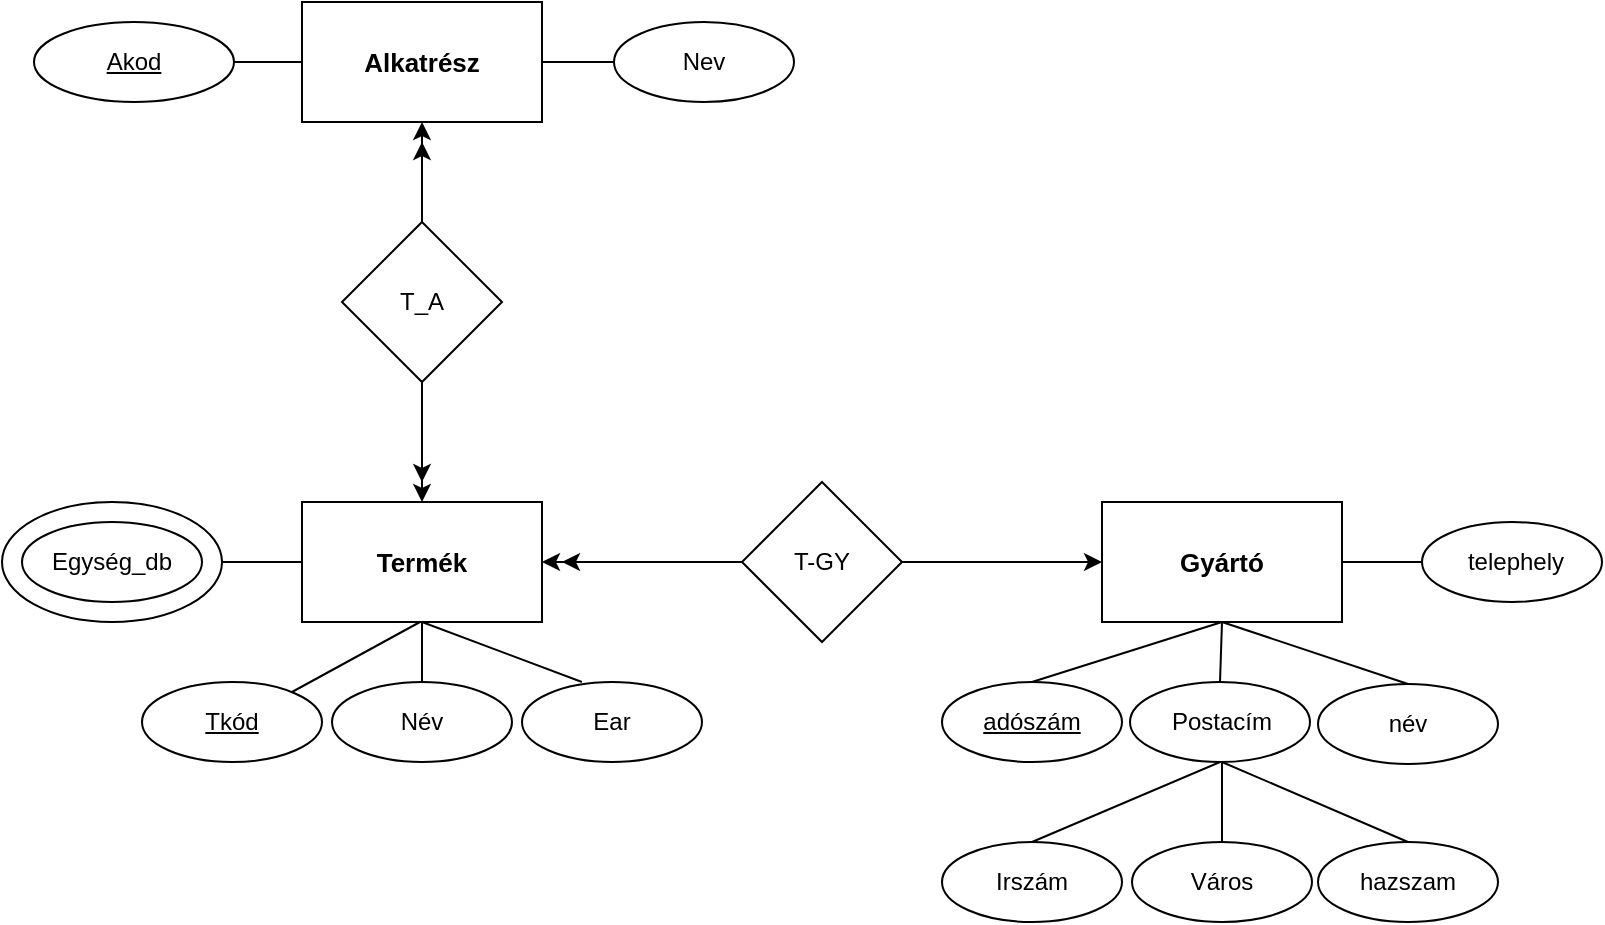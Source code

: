 <mxfile version="26.2.3">
  <diagram name="1 oldal" id="ELjD8MmCFwN_oeMSDfuy">
    <mxGraphModel grid="1" page="1" gridSize="10" guides="1" tooltips="1" connect="1" arrows="1" fold="1" pageScale="1" pageWidth="827" pageHeight="1169" math="0" shadow="0">
      <root>
        <mxCell id="0" />
        <mxCell id="1" parent="0" />
        <mxCell id="0LEx8coa6d5uUNperBAj-37" value="" style="ellipse;whiteSpace=wrap;html=1;" vertex="1" parent="1">
          <mxGeometry x="14" y="320" width="110" height="60" as="geometry" />
        </mxCell>
        <mxCell id="CgMMiQ2hONGqeUQDv3Pb-1" value="" style="rounded=0;whiteSpace=wrap;html=1;" vertex="1" parent="1">
          <mxGeometry x="164" y="320" width="120" height="60" as="geometry" />
        </mxCell>
        <mxCell id="CgMMiQ2hONGqeUQDv3Pb-2" value="" style="rounded=0;whiteSpace=wrap;html=1;" vertex="1" parent="1">
          <mxGeometry x="564" y="320" width="120" height="60" as="geometry" />
        </mxCell>
        <mxCell id="CgMMiQ2hONGqeUQDv3Pb-4" value="" style="edgeStyle=orthogonalEdgeStyle;rounded=0;orthogonalLoop=1;jettySize=auto;html=1;" edge="1" parent="1" source="CgMMiQ2hONGqeUQDv3Pb-3" target="CgMMiQ2hONGqeUQDv3Pb-2">
          <mxGeometry relative="1" as="geometry" />
        </mxCell>
        <mxCell id="CgMMiQ2hONGqeUQDv3Pb-5" value="" style="edgeStyle=orthogonalEdgeStyle;rounded=0;orthogonalLoop=1;jettySize=auto;html=1;" edge="1" parent="1" source="CgMMiQ2hONGqeUQDv3Pb-3" target="CgMMiQ2hONGqeUQDv3Pb-1">
          <mxGeometry relative="1" as="geometry" />
        </mxCell>
        <mxCell id="CgMMiQ2hONGqeUQDv3Pb-3" value="" style="rhombus;whiteSpace=wrap;html=1;" vertex="1" parent="1">
          <mxGeometry x="384" y="310" width="80" height="80" as="geometry" />
        </mxCell>
        <mxCell id="CgMMiQ2hONGqeUQDv3Pb-6" value="" style="ellipse;whiteSpace=wrap;html=1;" vertex="1" parent="1">
          <mxGeometry x="84" y="410" width="90" height="40" as="geometry" />
        </mxCell>
        <mxCell id="CgMMiQ2hONGqeUQDv3Pb-7" value="" style="ellipse;whiteSpace=wrap;html=1;" vertex="1" parent="1">
          <mxGeometry x="179" y="410" width="90" height="40" as="geometry" />
        </mxCell>
        <mxCell id="CgMMiQ2hONGqeUQDv3Pb-8" value="" style="ellipse;whiteSpace=wrap;html=1;" vertex="1" parent="1">
          <mxGeometry x="274" y="410" width="90" height="40" as="geometry" />
        </mxCell>
        <mxCell id="CgMMiQ2hONGqeUQDv3Pb-10" value="" style="endArrow=none;html=1;rounded=0;" edge="1" parent="1" target="CgMMiQ2hONGqeUQDv3Pb-6">
          <mxGeometry width="50" height="50" relative="1" as="geometry">
            <mxPoint x="174" y="430" as="sourcePoint" />
            <mxPoint x="224" y="380" as="targetPoint" />
          </mxGeometry>
        </mxCell>
        <mxCell id="CgMMiQ2hONGqeUQDv3Pb-12" value="T-GY" style="text;html=1;align=center;verticalAlign=middle;whiteSpace=wrap;rounded=0;" vertex="1" parent="1">
          <mxGeometry x="394" y="335" width="60" height="30" as="geometry" />
        </mxCell>
        <mxCell id="CgMMiQ2hONGqeUQDv3Pb-13" value="&lt;b&gt;&lt;font style=&quot;font-size: 13px;&quot;&gt;Termék&lt;/font&gt;&lt;/b&gt;" style="text;html=1;align=center;verticalAlign=middle;whiteSpace=wrap;rounded=0;" vertex="1" parent="1">
          <mxGeometry x="194" y="335" width="60" height="30" as="geometry" />
        </mxCell>
        <mxCell id="CgMMiQ2hONGqeUQDv3Pb-14" value="&lt;b&gt;&lt;font style=&quot;font-size: 13px;&quot;&gt;Gyártó&lt;/font&gt;&lt;/b&gt;" style="text;html=1;align=center;verticalAlign=middle;whiteSpace=wrap;rounded=0;" vertex="1" parent="1">
          <mxGeometry x="594" y="335" width="60" height="30" as="geometry" />
        </mxCell>
        <mxCell id="CgMMiQ2hONGqeUQDv3Pb-15" value="&lt;u&gt;Tkód&lt;/u&gt;" style="text;html=1;align=center;verticalAlign=middle;whiteSpace=wrap;rounded=0;" vertex="1" parent="1">
          <mxGeometry x="99" y="415" width="60" height="30" as="geometry" />
        </mxCell>
        <mxCell id="CgMMiQ2hONGqeUQDv3Pb-16" value="Név" style="text;html=1;align=center;verticalAlign=middle;whiteSpace=wrap;rounded=0;" vertex="1" parent="1">
          <mxGeometry x="194" y="415" width="60" height="30" as="geometry" />
        </mxCell>
        <mxCell id="CgMMiQ2hONGqeUQDv3Pb-17" value="Ear" style="text;html=1;align=center;verticalAlign=middle;whiteSpace=wrap;rounded=0;" vertex="1" parent="1">
          <mxGeometry x="289" y="415" width="60" height="30" as="geometry" />
        </mxCell>
        <mxCell id="0LEx8coa6d5uUNperBAj-1" value="" style="ellipse;whiteSpace=wrap;html=1;" vertex="1" parent="1">
          <mxGeometry x="672" y="411" width="90" height="40" as="geometry" />
        </mxCell>
        <mxCell id="0LEx8coa6d5uUNperBAj-2" value="" style="ellipse;whiteSpace=wrap;html=1;" vertex="1" parent="1">
          <mxGeometry x="724" y="330" width="90" height="40" as="geometry" />
        </mxCell>
        <mxCell id="0LEx8coa6d5uUNperBAj-3" value="" style="ellipse;whiteSpace=wrap;html=1;" vertex="1" parent="1">
          <mxGeometry x="484" y="410" width="90" height="40" as="geometry" />
        </mxCell>
        <mxCell id="0LEx8coa6d5uUNperBAj-4" value="&lt;u&gt;adószám&lt;/u&gt;" style="text;html=1;align=center;verticalAlign=middle;whiteSpace=wrap;rounded=0;" vertex="1" parent="1">
          <mxGeometry x="499" y="415" width="60" height="30" as="geometry" />
        </mxCell>
        <mxCell id="0LEx8coa6d5uUNperBAj-5" value="név" style="text;html=1;align=center;verticalAlign=middle;whiteSpace=wrap;rounded=0;" vertex="1" parent="1">
          <mxGeometry x="687" y="416" width="60" height="30" as="geometry" />
        </mxCell>
        <mxCell id="0LEx8coa6d5uUNperBAj-6" value="telephely" style="text;html=1;align=center;verticalAlign=middle;whiteSpace=wrap;rounded=0;" vertex="1" parent="1">
          <mxGeometry x="741" y="335" width="60" height="30" as="geometry" />
        </mxCell>
        <mxCell id="0LEx8coa6d5uUNperBAj-9" value="" style="endArrow=none;html=1;rounded=0;exitX=1;exitY=0;exitDx=0;exitDy=0;" edge="1" parent="1" source="CgMMiQ2hONGqeUQDv3Pb-15">
          <mxGeometry relative="1" as="geometry">
            <mxPoint x="158" y="410" as="sourcePoint" />
            <mxPoint x="223" y="380" as="targetPoint" />
          </mxGeometry>
        </mxCell>
        <mxCell id="0LEx8coa6d5uUNperBAj-10" value="" style="endArrow=none;html=1;rounded=0;exitX=0.5;exitY=1;exitDx=0;exitDy=0;entryX=0.333;entryY=0;entryDx=0;entryDy=0;entryPerimeter=0;" edge="1" parent="1" source="CgMMiQ2hONGqeUQDv3Pb-1" target="CgMMiQ2hONGqeUQDv3Pb-8">
          <mxGeometry relative="1" as="geometry">
            <mxPoint x="224" y="400" as="sourcePoint" />
            <mxPoint x="314" y="400" as="targetPoint" />
          </mxGeometry>
        </mxCell>
        <mxCell id="0LEx8coa6d5uUNperBAj-11" value="" style="endArrow=none;html=1;rounded=0;exitX=0.5;exitY=1;exitDx=0;exitDy=0;entryX=0.5;entryY=0;entryDx=0;entryDy=0;" edge="1" parent="1" source="CgMMiQ2hONGqeUQDv3Pb-1" target="CgMMiQ2hONGqeUQDv3Pb-7">
          <mxGeometry relative="1" as="geometry">
            <mxPoint x="314" y="440" as="sourcePoint" />
            <mxPoint x="474" y="440" as="targetPoint" />
          </mxGeometry>
        </mxCell>
        <mxCell id="0LEx8coa6d5uUNperBAj-12" value="" style="endArrow=none;html=1;rounded=0;entryX=0.5;entryY=1;entryDx=0;entryDy=0;exitX=0.5;exitY=0;exitDx=0;exitDy=0;" edge="1" parent="1" source="0LEx8coa6d5uUNperBAj-3" target="CgMMiQ2hONGqeUQDv3Pb-2">
          <mxGeometry relative="1" as="geometry">
            <mxPoint x="314" y="440" as="sourcePoint" />
            <mxPoint x="474" y="440" as="targetPoint" />
          </mxGeometry>
        </mxCell>
        <mxCell id="0LEx8coa6d5uUNperBAj-15" value="" style="ellipse;whiteSpace=wrap;html=1;" vertex="1" parent="1">
          <mxGeometry x="578" y="410" width="90" height="40" as="geometry" />
        </mxCell>
        <mxCell id="0LEx8coa6d5uUNperBAj-16" value="" style="ellipse;whiteSpace=wrap;html=1;" vertex="1" parent="1">
          <mxGeometry x="579" y="490" width="90" height="40" as="geometry" />
        </mxCell>
        <mxCell id="0LEx8coa6d5uUNperBAj-17" value="" style="ellipse;whiteSpace=wrap;html=1;" vertex="1" parent="1">
          <mxGeometry x="484" y="490" width="90" height="40" as="geometry" />
        </mxCell>
        <mxCell id="0LEx8coa6d5uUNperBAj-18" value="" style="endArrow=none;html=1;rounded=0;entryX=0.5;entryY=1;entryDx=0;entryDy=0;exitX=0.5;exitY=0;exitDx=0;exitDy=0;" edge="1" parent="1" source="0LEx8coa6d5uUNperBAj-15" target="CgMMiQ2hONGqeUQDv3Pb-2">
          <mxGeometry width="50" height="50" relative="1" as="geometry">
            <mxPoint x="374" y="460" as="sourcePoint" />
            <mxPoint x="424" y="410" as="targetPoint" />
          </mxGeometry>
        </mxCell>
        <mxCell id="0LEx8coa6d5uUNperBAj-19" value="Postacím" style="text;html=1;align=center;verticalAlign=middle;whiteSpace=wrap;rounded=0;" vertex="1" parent="1">
          <mxGeometry x="594" y="415" width="60" height="30" as="geometry" />
        </mxCell>
        <mxCell id="0LEx8coa6d5uUNperBAj-20" value="" style="endArrow=classic;html=1;rounded=0;exitX=0;exitY=0.5;exitDx=0;exitDy=0;" edge="1" parent="1" source="CgMMiQ2hONGqeUQDv3Pb-3">
          <mxGeometry width="50" height="50" relative="1" as="geometry">
            <mxPoint x="374" y="460" as="sourcePoint" />
            <mxPoint x="294" y="350" as="targetPoint" />
          </mxGeometry>
        </mxCell>
        <mxCell id="0LEx8coa6d5uUNperBAj-21" value="" style="ellipse;whiteSpace=wrap;html=1;" vertex="1" parent="1">
          <mxGeometry x="672" y="490" width="90" height="40" as="geometry" />
        </mxCell>
        <mxCell id="0LEx8coa6d5uUNperBAj-22" value="" style="endArrow=none;html=1;rounded=0;entryX=0.5;entryY=1;entryDx=0;entryDy=0;exitX=0.5;exitY=0;exitDx=0;exitDy=0;" edge="1" parent="1" source="0LEx8coa6d5uUNperBAj-17" target="0LEx8coa6d5uUNperBAj-15">
          <mxGeometry width="50" height="50" relative="1" as="geometry">
            <mxPoint x="374" y="460" as="sourcePoint" />
            <mxPoint x="424" y="410" as="targetPoint" />
          </mxGeometry>
        </mxCell>
        <mxCell id="0LEx8coa6d5uUNperBAj-23" value="" style="endArrow=none;html=1;rounded=0;exitX=0.5;exitY=0;exitDx=0;exitDy=0;" edge="1" parent="1" source="0LEx8coa6d5uUNperBAj-16">
          <mxGeometry width="50" height="50" relative="1" as="geometry">
            <mxPoint x="539" y="500" as="sourcePoint" />
            <mxPoint x="624" y="450" as="targetPoint" />
          </mxGeometry>
        </mxCell>
        <mxCell id="0LEx8coa6d5uUNperBAj-24" value="" style="endArrow=none;html=1;rounded=0;exitX=0.5;exitY=0;exitDx=0;exitDy=0;" edge="1" parent="1" source="0LEx8coa6d5uUNperBAj-21">
          <mxGeometry width="50" height="50" relative="1" as="geometry">
            <mxPoint x="549" y="510" as="sourcePoint" />
            <mxPoint x="624" y="450" as="targetPoint" />
          </mxGeometry>
        </mxCell>
        <mxCell id="0LEx8coa6d5uUNperBAj-25" value="" style="endArrow=none;html=1;rounded=0;entryX=0.5;entryY=1;entryDx=0;entryDy=0;exitX=0.5;exitY=0;exitDx=0;exitDy=0;" edge="1" parent="1" source="0LEx8coa6d5uUNperBAj-1" target="CgMMiQ2hONGqeUQDv3Pb-2">
          <mxGeometry width="50" height="50" relative="1" as="geometry">
            <mxPoint x="559" y="520" as="sourcePoint" />
            <mxPoint x="653" y="480" as="targetPoint" />
          </mxGeometry>
        </mxCell>
        <mxCell id="0LEx8coa6d5uUNperBAj-26" value="hazszam" style="text;html=1;align=center;verticalAlign=middle;whiteSpace=wrap;rounded=0;" vertex="1" parent="1">
          <mxGeometry x="687" y="495" width="60" height="30" as="geometry" />
        </mxCell>
        <mxCell id="0LEx8coa6d5uUNperBAj-27" value="Város" style="text;html=1;align=center;verticalAlign=middle;whiteSpace=wrap;rounded=0;" vertex="1" parent="1">
          <mxGeometry x="594" y="495" width="60" height="30" as="geometry" />
        </mxCell>
        <mxCell id="0LEx8coa6d5uUNperBAj-28" value="Irszám" style="text;html=1;align=center;verticalAlign=middle;whiteSpace=wrap;rounded=0;" vertex="1" parent="1">
          <mxGeometry x="499" y="495" width="60" height="30" as="geometry" />
        </mxCell>
        <mxCell id="0LEx8coa6d5uUNperBAj-29" value="" style="endArrow=none;html=1;rounded=0;entryX=1;entryY=0.5;entryDx=0;entryDy=0;exitX=0;exitY=0.5;exitDx=0;exitDy=0;" edge="1" parent="1" source="0LEx8coa6d5uUNperBAj-2" target="CgMMiQ2hONGqeUQDv3Pb-2">
          <mxGeometry width="50" height="50" relative="1" as="geometry">
            <mxPoint x="374" y="460" as="sourcePoint" />
            <mxPoint x="424" y="410" as="targetPoint" />
          </mxGeometry>
        </mxCell>
        <mxCell id="0LEx8coa6d5uUNperBAj-30" value="" style="rhombus;whiteSpace=wrap;html=1;" vertex="1" parent="1">
          <mxGeometry x="184" y="180" width="80" height="80" as="geometry" />
        </mxCell>
        <mxCell id="0LEx8coa6d5uUNperBAj-31" value="T_A" style="text;html=1;align=center;verticalAlign=middle;whiteSpace=wrap;rounded=0;" vertex="1" parent="1">
          <mxGeometry x="194" y="205" width="60" height="30" as="geometry" />
        </mxCell>
        <mxCell id="0LEx8coa6d5uUNperBAj-32" value="" style="endArrow=classic;html=1;rounded=0;exitX=0.5;exitY=1;exitDx=0;exitDy=0;entryX=0.5;entryY=0;entryDx=0;entryDy=0;" edge="1" parent="1" source="0LEx8coa6d5uUNperBAj-30" target="CgMMiQ2hONGqeUQDv3Pb-1">
          <mxGeometry width="50" height="50" relative="1" as="geometry">
            <mxPoint x="374" y="410" as="sourcePoint" />
            <mxPoint x="424" y="360" as="targetPoint" />
          </mxGeometry>
        </mxCell>
        <mxCell id="0LEx8coa6d5uUNperBAj-33" value="" style="endArrow=classic;html=1;rounded=0;exitX=0.5;exitY=1;exitDx=0;exitDy=0;" edge="1" parent="1" source="0LEx8coa6d5uUNperBAj-30">
          <mxGeometry width="50" height="50" relative="1" as="geometry">
            <mxPoint x="374" y="410" as="sourcePoint" />
            <mxPoint x="224" y="310" as="targetPoint" />
          </mxGeometry>
        </mxCell>
        <mxCell id="0LEx8coa6d5uUNperBAj-35" value="" style="ellipse;whiteSpace=wrap;html=1;" vertex="1" parent="1">
          <mxGeometry x="24" y="330" width="90" height="40" as="geometry" />
        </mxCell>
        <mxCell id="0LEx8coa6d5uUNperBAj-36" value="" style="endArrow=none;html=1;rounded=0;exitX=1;exitY=0.5;exitDx=0;exitDy=0;entryX=0;entryY=0.5;entryDx=0;entryDy=0;" edge="1" parent="1" source="0LEx8coa6d5uUNperBAj-37" target="CgMMiQ2hONGqeUQDv3Pb-1">
          <mxGeometry width="50" height="50" relative="1" as="geometry">
            <mxPoint x="374" y="410" as="sourcePoint" />
            <mxPoint x="424" y="360" as="targetPoint" />
          </mxGeometry>
        </mxCell>
        <mxCell id="0LEx8coa6d5uUNperBAj-39" value="Egység_db" style="text;html=1;align=center;verticalAlign=middle;whiteSpace=wrap;rounded=0;" vertex="1" parent="1">
          <mxGeometry x="39" y="335" width="60" height="30" as="geometry" />
        </mxCell>
        <mxCell id="0LEx8coa6d5uUNperBAj-40" value="" style="rounded=0;whiteSpace=wrap;html=1;" vertex="1" parent="1">
          <mxGeometry x="164" y="70" width="120" height="60" as="geometry" />
        </mxCell>
        <mxCell id="0LEx8coa6d5uUNperBAj-41" value="" style="endArrow=classic;html=1;rounded=0;exitX=0.5;exitY=0;exitDx=0;exitDy=0;entryX=0.5;entryY=1;entryDx=0;entryDy=0;" edge="1" parent="1" source="0LEx8coa6d5uUNperBAj-30" target="0LEx8coa6d5uUNperBAj-40">
          <mxGeometry width="50" height="50" relative="1" as="geometry">
            <mxPoint x="410" y="270" as="sourcePoint" />
            <mxPoint x="460" y="220" as="targetPoint" />
          </mxGeometry>
        </mxCell>
        <mxCell id="0LEx8coa6d5uUNperBAj-42" value="" style="endArrow=classic;html=1;rounded=0;exitX=0.5;exitY=0;exitDx=0;exitDy=0;" edge="1" parent="1" source="0LEx8coa6d5uUNperBAj-30">
          <mxGeometry width="50" height="50" relative="1" as="geometry">
            <mxPoint x="217" y="180" as="sourcePoint" />
            <mxPoint x="224" y="140" as="targetPoint" />
          </mxGeometry>
        </mxCell>
        <mxCell id="0LEx8coa6d5uUNperBAj-44" value="" style="ellipse;whiteSpace=wrap;html=1;" vertex="1" parent="1">
          <mxGeometry x="320" y="80" width="90" height="40" as="geometry" />
        </mxCell>
        <mxCell id="0LEx8coa6d5uUNperBAj-46" value="" style="endArrow=none;html=1;rounded=0;exitX=1;exitY=0.5;exitDx=0;exitDy=0;entryX=0;entryY=0.5;entryDx=0;entryDy=0;" edge="1" parent="1" source="0LEx8coa6d5uUNperBAj-40" target="0LEx8coa6d5uUNperBAj-44">
          <mxGeometry width="50" height="50" relative="1" as="geometry">
            <mxPoint x="410" y="210" as="sourcePoint" />
            <mxPoint x="460" y="160" as="targetPoint" />
          </mxGeometry>
        </mxCell>
        <mxCell id="0LEx8coa6d5uUNperBAj-47" value="" style="endArrow=none;html=1;rounded=0;exitX=1;exitY=0.5;exitDx=0;exitDy=0;entryX=0;entryY=0.5;entryDx=0;entryDy=0;" edge="1" parent="1" target="0LEx8coa6d5uUNperBAj-40">
          <mxGeometry width="50" height="50" relative="1" as="geometry">
            <mxPoint x="130" y="100" as="sourcePoint" />
            <mxPoint x="160" y="100" as="targetPoint" />
          </mxGeometry>
        </mxCell>
        <mxCell id="0LEx8coa6d5uUNperBAj-48" value="&lt;b&gt;&lt;font style=&quot;font-size: 13px;&quot;&gt;Alkatrész&lt;/font&gt;&lt;/b&gt;" style="text;html=1;align=center;verticalAlign=middle;whiteSpace=wrap;rounded=0;" vertex="1" parent="1">
          <mxGeometry x="194" y="85" width="60" height="30" as="geometry" />
        </mxCell>
        <mxCell id="lqOk7WvDGvU4JnPYuMag-1" value="Nev" style="text;html=1;align=center;verticalAlign=middle;whiteSpace=wrap;rounded=0;" vertex="1" parent="1">
          <mxGeometry x="335" y="85" width="60" height="30" as="geometry" />
        </mxCell>
        <mxCell id="lqOk7WvDGvU4JnPYuMag-3" value="Akod" style="ellipse;whiteSpace=wrap;html=1;align=center;fontStyle=4;" vertex="1" parent="1">
          <mxGeometry x="30" y="80" width="100" height="40" as="geometry" />
        </mxCell>
      </root>
    </mxGraphModel>
  </diagram>
</mxfile>
